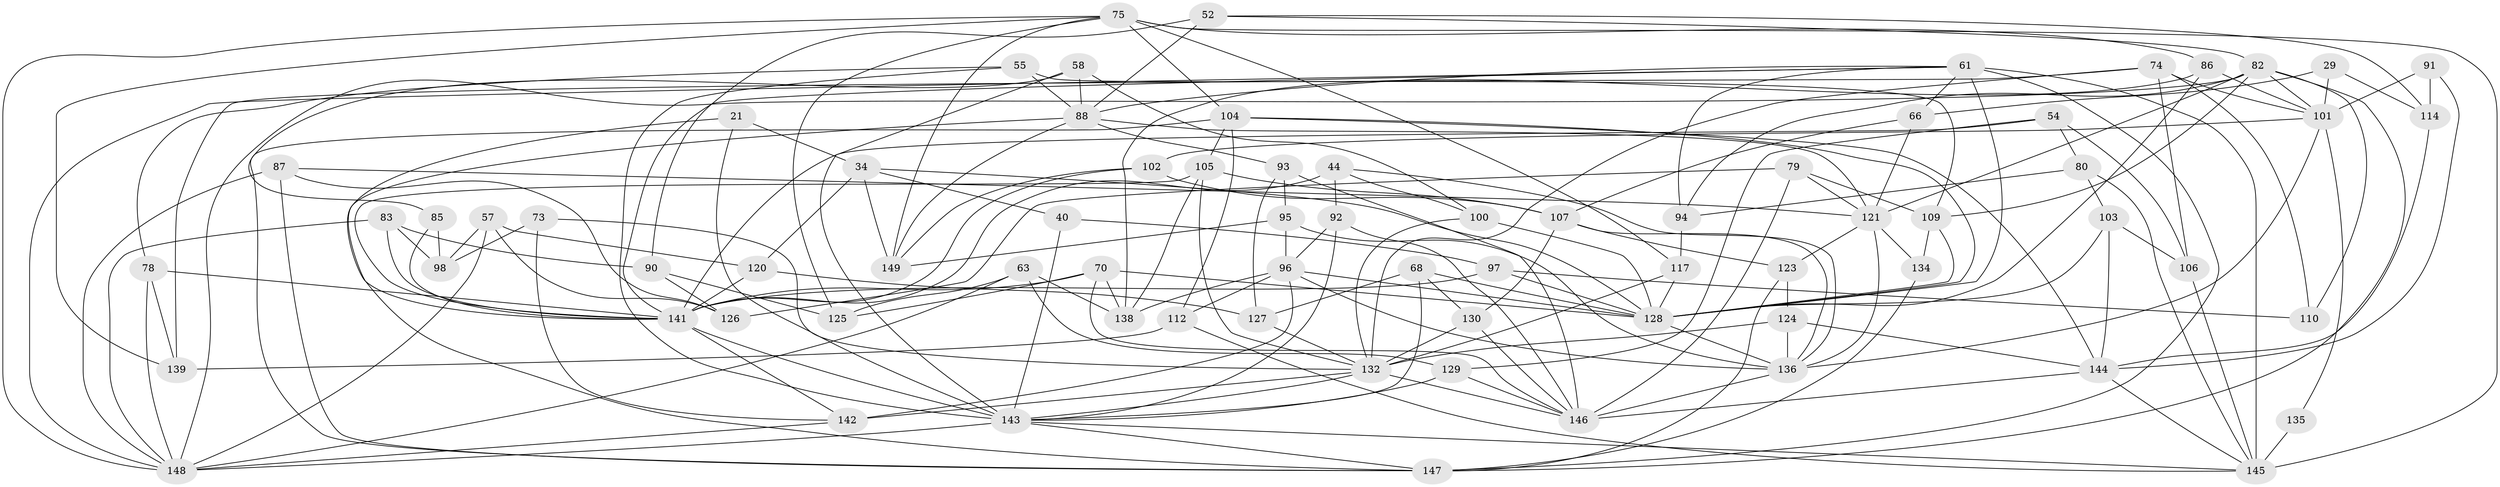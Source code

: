 // original degree distribution, {4: 1.0}
// Generated by graph-tools (version 1.1) at 2025/59/03/09/25 04:59:28]
// undirected, 74 vertices, 193 edges
graph export_dot {
graph [start="1"]
  node [color=gray90,style=filled];
  21;
  29;
  34 [super="+3"];
  40;
  44;
  52;
  54;
  55;
  57;
  58;
  61 [super="+60+49"];
  63;
  66;
  68;
  70 [super="+41"];
  73;
  74 [super="+13"];
  75 [super="+14+62+67"];
  78;
  79;
  80;
  82 [super="+30+43"];
  83;
  85;
  86;
  87;
  88 [super="+22+50"];
  90;
  91;
  92;
  93;
  94;
  95;
  96 [super="+32+45"];
  97;
  98 [super="+59"];
  100;
  101 [super="+56"];
  102 [super="+51"];
  103;
  104 [super="+18+71"];
  105 [super="+10"];
  106;
  107 [super="+5+8"];
  109 [super="+69"];
  110;
  112;
  114 [super="+72"];
  117;
  120;
  121 [super="+36+47"];
  123;
  124;
  125;
  126;
  127;
  128 [super="+64+24+111+113"];
  129;
  130 [super="+53"];
  132 [super="+108"];
  134;
  135;
  136 [super="+116"];
  138 [super="+122"];
  139;
  141 [super="+131"];
  142 [super="+46"];
  143 [super="+12+38+99+115"];
  144 [super="+7+15"];
  145 [super="+11+133+81"];
  146 [super="+137+39"];
  147 [super="+4+23+140"];
  148 [super="+19+84+77+119"];
  149 [super="+118"];
  21 -- 34 [weight=2];
  21 -- 147;
  21 -- 143;
  29 -- 66;
  29 -- 114 [weight=2];
  29 -- 101;
  34 -- 120;
  34 -- 128;
  34 -- 40;
  34 -- 149;
  40 -- 143 [weight=2];
  40 -- 97;
  44 -- 92;
  44 -- 100;
  44 -- 141;
  44 -- 136;
  52 -- 90;
  52 -- 114;
  52 -- 82;
  52 -- 88;
  54 -- 129;
  54 -- 106;
  54 -- 80;
  54 -- 141;
  55 -- 109;
  55 -- 78;
  55 -- 88;
  55 -- 143;
  57 -- 120;
  57 -- 126;
  57 -- 98;
  57 -- 148;
  58 -- 85;
  58 -- 100;
  58 -- 88;
  58 -- 143;
  61 -- 145 [weight=3];
  61 -- 147 [weight=2];
  61 -- 128;
  61 -- 66;
  61 -- 148;
  61 -- 88;
  61 -- 94;
  61 -- 141 [weight=2];
  63 -- 129;
  63 -- 125;
  63 -- 138;
  63 -- 148;
  66 -- 107;
  66 -- 121;
  68 -- 130;
  68 -- 127;
  68 -- 143;
  68 -- 128;
  70 -- 128 [weight=2];
  70 -- 125;
  70 -- 138;
  70 -- 146;
  70 -- 141;
  73 -- 142;
  73 -- 98 [weight=2];
  73 -- 132;
  74 -- 110 [weight=2];
  74 -- 106;
  74 -- 139;
  74 -- 101;
  74 -- 132;
  75 -- 86;
  75 -- 117;
  75 -- 149;
  75 -- 145;
  75 -- 139;
  75 -- 104 [weight=2];
  75 -- 125;
  75 -- 148 [weight=2];
  78 -- 141;
  78 -- 139;
  78 -- 148;
  79 -- 126;
  79 -- 146;
  79 -- 109;
  79 -- 121;
  80 -- 103;
  80 -- 94;
  80 -- 145;
  82 -- 101;
  82 -- 147;
  82 -- 110;
  82 -- 109;
  82 -- 94;
  82 -- 148;
  82 -- 121;
  83 -- 148;
  83 -- 90;
  83 -- 98;
  83 -- 141;
  85 -- 98 [weight=2];
  85 -- 141;
  86 -- 101;
  86 -- 138;
  86 -- 128;
  87 -- 121;
  87 -- 126;
  87 -- 147;
  87 -- 148;
  88 -- 121;
  88 -- 93;
  88 -- 149;
  88 -- 141;
  90 -- 126;
  90 -- 125;
  91 -- 114 [weight=2];
  91 -- 144;
  91 -- 101;
  92 -- 146;
  92 -- 143;
  92 -- 96;
  93 -- 127;
  93 -- 95;
  93 -- 146;
  94 -- 117;
  95 -- 96;
  95 -- 149;
  95 -- 136;
  96 -- 112;
  96 -- 138;
  96 -- 142 [weight=2];
  96 -- 136;
  96 -- 128;
  97 -- 110;
  97 -- 128;
  97 -- 141;
  100 -- 128;
  100 -- 132;
  101 -- 102;
  101 -- 135;
  101 -- 136;
  102 -- 107 [weight=2];
  102 -- 149 [weight=2];
  102 -- 141;
  103 -- 106;
  103 -- 144;
  103 -- 128;
  104 -- 105;
  104 -- 144 [weight=2];
  104 -- 112;
  104 -- 147;
  104 -- 128;
  105 -- 138 [weight=2];
  105 -- 107;
  105 -- 141;
  105 -- 132;
  106 -- 145;
  107 -- 130 [weight=2];
  107 -- 123;
  107 -- 136;
  109 -- 134 [weight=2];
  109 -- 128;
  112 -- 139;
  112 -- 145;
  114 -- 144;
  117 -- 132;
  117 -- 128;
  120 -- 127;
  120 -- 141;
  121 -- 123;
  121 -- 134;
  121 -- 136;
  123 -- 124;
  123 -- 147;
  124 -- 144;
  124 -- 132;
  124 -- 136;
  127 -- 132;
  128 -- 136;
  129 -- 143;
  129 -- 146;
  130 -- 132 [weight=2];
  130 -- 146;
  132 -- 143;
  132 -- 142;
  132 -- 146;
  134 -- 147;
  135 -- 145 [weight=3];
  136 -- 146 [weight=2];
  141 -- 143 [weight=4];
  141 -- 142;
  142 -- 148;
  143 -- 147 [weight=2];
  143 -- 145;
  143 -- 148 [weight=2];
  144 -- 145;
  144 -- 146;
}
